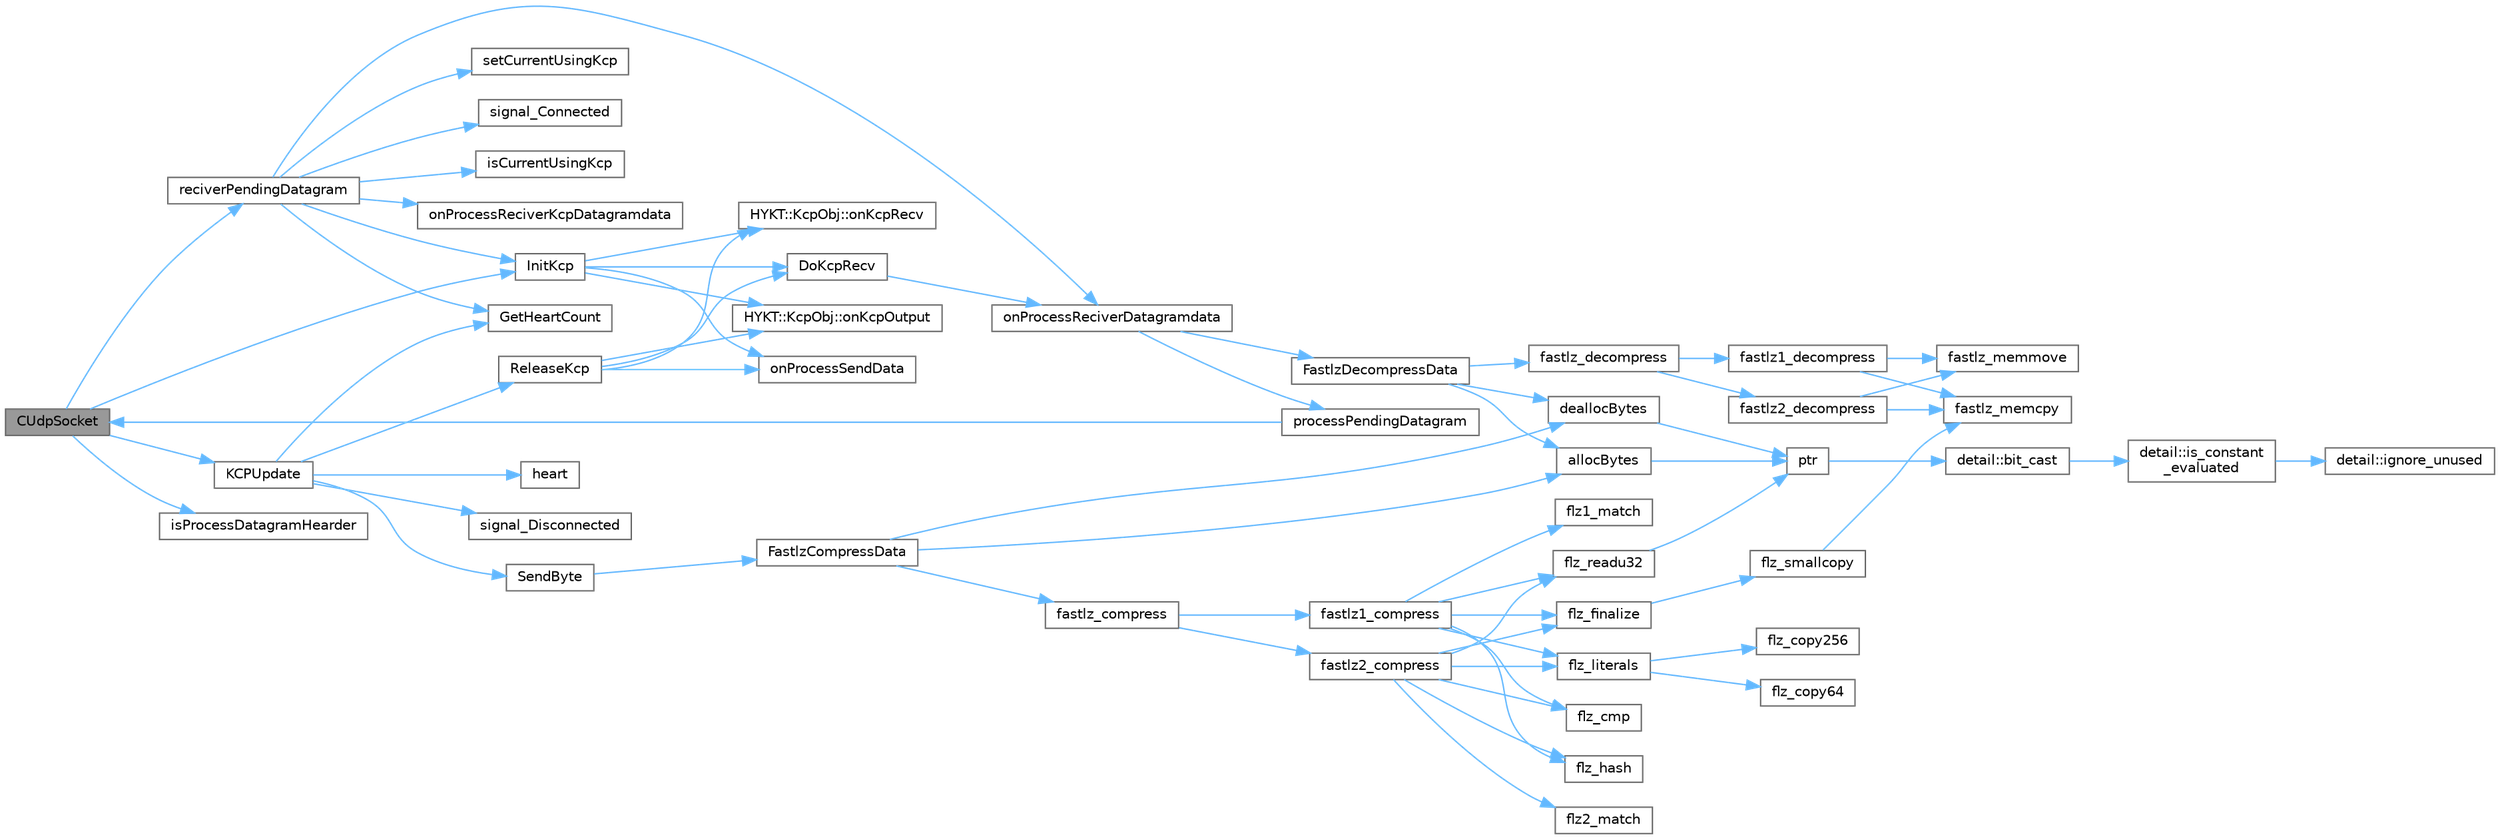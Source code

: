 digraph "CUdpSocket"
{
 // LATEX_PDF_SIZE
  bgcolor="transparent";
  edge [fontname=Helvetica,fontsize=10,labelfontname=Helvetica,labelfontsize=10];
  node [fontname=Helvetica,fontsize=10,shape=box,height=0.2,width=0.4];
  rankdir="LR";
  Node1 [id="Node000001",label="CUdpSocket",height=0.2,width=0.4,color="gray40", fillcolor="grey60", style="filled", fontcolor="black",tooltip="CUdpSocket::CUdpSocket"];
  Node1 -> Node2 [id="edge1_Node000001_Node000002",color="steelblue1",style="solid",tooltip=" "];
  Node2 [id="Node000002",label="InitKcp",height=0.2,width=0.4,color="grey40", fillcolor="white", style="filled",URL="$class_c_udp_socket.html#a893c83c649c1595b0027d14a705ef992",tooltip="初始Kcp"];
  Node2 -> Node3 [id="edge2_Node000002_Node000003",color="steelblue1",style="solid",tooltip=" "];
  Node3 [id="Node000003",label="DoKcpRecv",height=0.2,width=0.4,color="grey40", fillcolor="white", style="filled",URL="$class_c_udp_socket.html#a235c0d71fb7596cf053147501ee3b865",tooltip="kcp转换后消息处理"];
  Node3 -> Node4 [id="edge3_Node000003_Node000004",color="steelblue1",style="solid",tooltip=" "];
  Node4 [id="Node000004",label="onProcessReciverDatagramdata",height=0.2,width=0.4,color="grey40", fillcolor="white", style="filled",URL="$class_c_udp_socket.html#a0d607b7e6a1c94cc87f8e8a4acc50a33",tooltip="处理接收到的报文"];
  Node4 -> Node5 [id="edge4_Node000004_Node000005",color="steelblue1",style="solid",tooltip=" "];
  Node5 [id="Node000005",label="FastlzDecompressData",height=0.2,width=0.4,color="grey40", fillcolor="white", style="filled",URL="$common_8cpp.html#a4a392b934d85ed54106c471cad69665d",tooltip="fastlz 解压数据。"];
  Node5 -> Node6 [id="edge5_Node000005_Node000006",color="steelblue1",style="solid",tooltip=" "];
  Node6 [id="Node000006",label="allocBytes",height=0.2,width=0.4,color="grey40", fillcolor="white", style="filled",URL="$_ned_allocator_impl_8cpp.html#af15278d7a4bba22072363abe7b04fb1e",tooltip="分配指定大小的内存"];
  Node6 -> Node7 [id="edge6_Node000006_Node000007",color="steelblue1",style="solid",tooltip=" "];
  Node7 [id="Node000007",label="ptr",height=0.2,width=0.4,color="grey40", fillcolor="white", style="filled",URL="$format_8h.html#adb6e274f8eb0b74b2865215e1b49c535",tooltip="Converts p to const void* for pointer formatting."];
  Node7 -> Node8 [id="edge7_Node000007_Node000008",color="steelblue1",style="solid",tooltip=" "];
  Node8 [id="Node000008",label="detail::bit_cast",height=0.2,width=0.4,color="grey40", fillcolor="white", style="filled",URL="$namespacedetail.html#a68cc0da968a823f01db50bc3958c996a",tooltip=" "];
  Node8 -> Node9 [id="edge8_Node000008_Node000009",color="steelblue1",style="solid",tooltip=" "];
  Node9 [id="Node000009",label="detail::is_constant\l_evaluated",height=0.2,width=0.4,color="grey40", fillcolor="white", style="filled",URL="$namespacedetail.html#aa88c553e0935b1aa6f21ac8045cf2335",tooltip=" "];
  Node9 -> Node10 [id="edge9_Node000009_Node000010",color="steelblue1",style="solid",tooltip=" "];
  Node10 [id="Node000010",label="detail::ignore_unused",height=0.2,width=0.4,color="grey40", fillcolor="white", style="filled",URL="$namespacedetail.html#a039aa82d5bc3557c97ae98da6aec04ce",tooltip=" "];
  Node5 -> Node11 [id="edge10_Node000005_Node000011",color="steelblue1",style="solid",tooltip=" "];
  Node11 [id="Node000011",label="deallocBytes",height=0.2,width=0.4,color="grey40", fillcolor="white", style="filled",URL="$_ned_allocator_impl_8cpp.html#a394ed5305e19853a8aa9203cdea51dd7",tooltip="释放内存"];
  Node11 -> Node7 [id="edge11_Node000011_Node000007",color="steelblue1",style="solid",tooltip=" "];
  Node5 -> Node12 [id="edge12_Node000005_Node000012",color="steelblue1",style="solid",tooltip=" "];
  Node12 [id="Node000012",label="fastlz_decompress",height=0.2,width=0.4,color="grey40", fillcolor="white", style="filled",URL="$fastlz_8c.html#a6cce72f3099f53d0cc244162180166b3",tooltip="通用解压缩函数"];
  Node12 -> Node13 [id="edge13_Node000012_Node000013",color="steelblue1",style="solid",tooltip=" "];
  Node13 [id="Node000013",label="fastlz1_decompress",height=0.2,width=0.4,color="grey40", fillcolor="white", style="filled",URL="$fastlz_8c.html#a5ae23e2c48377d079b775e6987518099",tooltip="级别 1 解压缩实现"];
  Node13 -> Node14 [id="edge14_Node000013_Node000014",color="steelblue1",style="solid",tooltip=" "];
  Node14 [id="Node000014",label="fastlz_memcpy",height=0.2,width=0.4,color="grey40", fillcolor="white", style="filled",URL="$fastlz_8c.html#a95d18238c9acb9ac4e0748cb7a14527f",tooltip="内存复制函数"];
  Node13 -> Node15 [id="edge15_Node000013_Node000015",color="steelblue1",style="solid",tooltip=" "];
  Node15 [id="Node000015",label="fastlz_memmove",height=0.2,width=0.4,color="grey40", fillcolor="white", style="filled",URL="$fastlz_8c.html#a5e118747cf5e94edea9db2538d4d2fb6",tooltip="自定义内存移动函数"];
  Node12 -> Node16 [id="edge16_Node000012_Node000016",color="steelblue1",style="solid",tooltip=" "];
  Node16 [id="Node000016",label="fastlz2_decompress",height=0.2,width=0.4,color="grey40", fillcolor="white", style="filled",URL="$fastlz_8c.html#a966be4548712ef5cac9708929f199976",tooltip="级别 2 解压缩实现"];
  Node16 -> Node14 [id="edge17_Node000016_Node000014",color="steelblue1",style="solid",tooltip=" "];
  Node16 -> Node15 [id="edge18_Node000016_Node000015",color="steelblue1",style="solid",tooltip=" "];
  Node4 -> Node17 [id="edge19_Node000004_Node000017",color="steelblue1",style="solid",tooltip=" "];
  Node17 [id="Node000017",label="processPendingDatagram",height=0.2,width=0.4,color="grey40", fillcolor="white", style="filled",URL="$class_c_udp_socket.html#a643a52e771c46331915a2a817f8daefe",tooltip="处理接收到的消息"];
  Node17 -> Node1 [id="edge20_Node000017_Node000001",color="steelblue1",style="solid",tooltip=" "];
  Node2 -> Node18 [id="edge21_Node000002_Node000018",color="steelblue1",style="solid",tooltip=" "];
  Node18 [id="Node000018",label="HYKT::KcpObj::onKcpOutput",height=0.2,width=0.4,color="grey40", fillcolor="white", style="filled",URL="$class_h_y_k_t_1_1_kcp_obj.html#a4afabda74d00710ab2dbd9e141d36a7a",tooltip=" "];
  Node2 -> Node19 [id="edge22_Node000002_Node000019",color="steelblue1",style="solid",tooltip=" "];
  Node19 [id="Node000019",label="HYKT::KcpObj::onKcpRecv",height=0.2,width=0.4,color="grey40", fillcolor="white", style="filled",URL="$class_h_y_k_t_1_1_kcp_obj.html#ae6945bcd24f14c7c0e9667d8a7d5a396",tooltip=" "];
  Node2 -> Node20 [id="edge23_Node000002_Node000020",color="steelblue1",style="solid",tooltip=" "];
  Node20 [id="Node000020",label="onProcessSendData",height=0.2,width=0.4,color="grey40", fillcolor="white", style="filled",URL="$class_c_udp_socket.html#a09daa5dc8dd0e303411d308a2d676281",tooltip="处理发送报文"];
  Node1 -> Node21 [id="edge24_Node000001_Node000021",color="steelblue1",style="solid",tooltip=" "];
  Node21 [id="Node000021",label="isProcessDatagramHearder",height=0.2,width=0.4,color="grey40", fillcolor="white", style="filled",URL="$class_c_udp_socket.html#ac52372bf42443a554ca3ef371f817743",tooltip="得到一个信息是否处理完成"];
  Node1 -> Node22 [id="edge25_Node000001_Node000022",color="steelblue1",style="solid",tooltip=" "];
  Node22 [id="Node000022",label="KCPUpdate",height=0.2,width=0.4,color="grey40", fillcolor="white", style="filled",URL="$class_c_udp_socket.html#a13640ae10c35f12a456274c76e452fe9",tooltip=" "];
  Node22 -> Node23 [id="edge26_Node000022_Node000023",color="steelblue1",style="solid",tooltip=" "];
  Node23 [id="Node000023",label="GetHeartCount",height=0.2,width=0.4,color="grey40", fillcolor="white", style="filled",URL="$class_c_udp_socket.html#a2c4327ba0c99cf506f89461cdf06737f",tooltip="得到当前心跳计数"];
  Node22 -> Node24 [id="edge27_Node000022_Node000024",color="steelblue1",style="solid",tooltip=" "];
  Node24 [id="Node000024",label="heart",height=0.2,width=0.4,color="grey40", fillcolor="white", style="filled",URL="$class_c_udp_socket.html#a6145ba82911306580ae61d2b8044c512",tooltip="心跳计数"];
  Node22 -> Node25 [id="edge28_Node000022_Node000025",color="steelblue1",style="solid",tooltip=" "];
  Node25 [id="Node000025",label="ReleaseKcp",height=0.2,width=0.4,color="grey40", fillcolor="white", style="filled",URL="$class_c_udp_socket.html#aca586d38fa713cb0e8ac286b0b772e27",tooltip="释放Kcp"];
  Node25 -> Node3 [id="edge29_Node000025_Node000003",color="steelblue1",style="solid",tooltip=" "];
  Node25 -> Node18 [id="edge30_Node000025_Node000018",color="steelblue1",style="solid",tooltip=" "];
  Node25 -> Node19 [id="edge31_Node000025_Node000019",color="steelblue1",style="solid",tooltip=" "];
  Node25 -> Node20 [id="edge32_Node000025_Node000020",color="steelblue1",style="solid",tooltip=" "];
  Node22 -> Node26 [id="edge33_Node000022_Node000026",color="steelblue1",style="solid",tooltip=" "];
  Node26 [id="Node000026",label="SendByte",height=0.2,width=0.4,color="grey40", fillcolor="white", style="filled",URL="$class_c_udp_socket.html#a3e1a099823c321147e806486b8b5ace0",tooltip="发送报文(正常)"];
  Node26 -> Node27 [id="edge34_Node000026_Node000027",color="steelblue1",style="solid",tooltip=" "];
  Node27 [id="Node000027",label="FastlzCompressData",height=0.2,width=0.4,color="grey40", fillcolor="white", style="filled",URL="$common_8cpp.html#a18f079fdf22e51b397aecbc9b760de21",tooltip="fastlz 压缩数据。"];
  Node27 -> Node6 [id="edge35_Node000027_Node000006",color="steelblue1",style="solid",tooltip=" "];
  Node27 -> Node11 [id="edge36_Node000027_Node000011",color="steelblue1",style="solid",tooltip=" "];
  Node27 -> Node28 [id="edge37_Node000027_Node000028",color="steelblue1",style="solid",tooltip=" "];
  Node28 [id="Node000028",label="fastlz_compress",height=0.2,width=0.4,color="grey40", fillcolor="white", style="filled",URL="$fastlz_8c.html#aa8b12c16f2514c6cd2a6748a9d6bce4d",tooltip="通用压缩函数"];
  Node28 -> Node29 [id="edge38_Node000028_Node000029",color="steelblue1",style="solid",tooltip=" "];
  Node29 [id="Node000029",label="fastlz1_compress",height=0.2,width=0.4,color="grey40", fillcolor="white", style="filled",URL="$fastlz_8c.html#a1f149a66a870832b28adbd7a3e0464e3",tooltip="级别 1 压缩实现"];
  Node29 -> Node30 [id="edge39_Node000029_Node000030",color="steelblue1",style="solid",tooltip=" "];
  Node30 [id="Node000030",label="flz1_match",height=0.2,width=0.4,color="grey40", fillcolor="white", style="filled",URL="$fastlz_8c.html#ae3fa1b75c06606b5876ae53a208b0869",tooltip="级别 1 压缩的匹配编码"];
  Node29 -> Node31 [id="edge40_Node000029_Node000031",color="steelblue1",style="solid",tooltip=" "];
  Node31 [id="Node000031",label="flz_cmp",height=0.2,width=0.4,color="grey40", fillcolor="white", style="filled",URL="$fastlz_8c.html#a4734cddbda700701b928ea1c9462a280",tooltip="比较两个数据块"];
  Node29 -> Node32 [id="edge41_Node000029_Node000032",color="steelblue1",style="solid",tooltip=" "];
  Node32 [id="Node000032",label="flz_finalize",height=0.2,width=0.4,color="grey40", fillcolor="white", style="filled",URL="$fastlz_8c.html#aad3ee3ccbad499327027d24ea6140169",tooltip="最终字面量处理"];
  Node32 -> Node33 [id="edge42_Node000032_Node000033",color="steelblue1",style="solid",tooltip=" "];
  Node33 [id="Node000033",label="flz_smallcopy",height=0.2,width=0.4,color="grey40", fillcolor="white", style="filled",URL="$fastlz_8c.html#a741b9a31afd0f8c4a7d1409952d7497a",tooltip="小块数据复制"];
  Node33 -> Node14 [id="edge43_Node000033_Node000014",color="steelblue1",style="solid",tooltip=" "];
  Node29 -> Node34 [id="edge44_Node000029_Node000034",color="steelblue1",style="solid",tooltip=" "];
  Node34 [id="Node000034",label="flz_hash",height=0.2,width=0.4,color="grey40", fillcolor="white", style="filled",URL="$fastlz_8c.html#a68cbcb6b0d615ae53e2303a4a9b5ab70",tooltip="计算哈希值"];
  Node29 -> Node35 [id="edge45_Node000029_Node000035",color="steelblue1",style="solid",tooltip=" "];
  Node35 [id="Node000035",label="flz_literals",height=0.2,width=0.4,color="grey40", fillcolor="white", style="filled",URL="$fastlz_8c.html#a154d7b313ffcf534c30642f0af6d4641",tooltip="处理字面量数据"];
  Node35 -> Node36 [id="edge46_Node000035_Node000036",color="steelblue1",style="solid",tooltip=" "];
  Node36 [id="Node000036",label="flz_copy256",height=0.2,width=0.4,color="grey40", fillcolor="white", style="filled",URL="$fastlz_8c.html#a9f138722d5b4cca13b3dace840c7c458",tooltip="复制 256 位数据块"];
  Node35 -> Node37 [id="edge47_Node000035_Node000037",color="steelblue1",style="solid",tooltip=" "];
  Node37 [id="Node000037",label="flz_copy64",height=0.2,width=0.4,color="grey40", fillcolor="white", style="filled",URL="$fastlz_8c.html#a468c19b0a79f2f5c072cf17c5cc969a3",tooltip="复制 64 位数据块"];
  Node29 -> Node38 [id="edge48_Node000029_Node000038",color="steelblue1",style="solid",tooltip=" "];
  Node38 [id="Node000038",label="flz_readu32",height=0.2,width=0.4,color="grey40", fillcolor="white", style="filled",URL="$fastlz_8c.html#a840ac800deb7c00f2994ef2663819817",tooltip="读取 32 位无符号整数"];
  Node38 -> Node7 [id="edge49_Node000038_Node000007",color="steelblue1",style="solid",tooltip=" "];
  Node28 -> Node39 [id="edge50_Node000028_Node000039",color="steelblue1",style="solid",tooltip=" "];
  Node39 [id="Node000039",label="fastlz2_compress",height=0.2,width=0.4,color="grey40", fillcolor="white", style="filled",URL="$fastlz_8c.html#a06ae67595a80640a59169dfa4a5c8b44",tooltip="级别 2 压缩实现"];
  Node39 -> Node40 [id="edge51_Node000039_Node000040",color="steelblue1",style="solid",tooltip=" "];
  Node40 [id="Node000040",label="flz2_match",height=0.2,width=0.4,color="grey40", fillcolor="white", style="filled",URL="$fastlz_8c.html#a08ac84ecce13045966548dcfd8af87a9",tooltip="级别 2 压缩的匹配编码"];
  Node39 -> Node31 [id="edge52_Node000039_Node000031",color="steelblue1",style="solid",tooltip=" "];
  Node39 -> Node32 [id="edge53_Node000039_Node000032",color="steelblue1",style="solid",tooltip=" "];
  Node39 -> Node34 [id="edge54_Node000039_Node000034",color="steelblue1",style="solid",tooltip=" "];
  Node39 -> Node35 [id="edge55_Node000039_Node000035",color="steelblue1",style="solid",tooltip=" "];
  Node39 -> Node38 [id="edge56_Node000039_Node000038",color="steelblue1",style="solid",tooltip=" "];
  Node22 -> Node41 [id="edge57_Node000022_Node000041",color="steelblue1",style="solid",tooltip=" "];
  Node41 [id="Node000041",label="signal_Disconnected",height=0.2,width=0.4,color="grey40", fillcolor="white", style="filled",URL="$class_c_udp_socket.html#adec7532862d9d9fde62c8f2e19595a15",tooltip="处理连接断掉"];
  Node1 -> Node42 [id="edge58_Node000001_Node000042",color="steelblue1",style="solid",tooltip=" "];
  Node42 [id="Node000042",label="reciverPendingDatagram",height=0.2,width=0.4,color="grey40", fillcolor="white", style="filled",URL="$class_c_udp_socket.html#aec7b1554ec634e5cd21efe2ad61c1e47",tooltip=" "];
  Node42 -> Node23 [id="edge59_Node000042_Node000023",color="steelblue1",style="solid",tooltip=" "];
  Node42 -> Node2 [id="edge60_Node000042_Node000002",color="steelblue1",style="solid",tooltip=" "];
  Node42 -> Node43 [id="edge61_Node000042_Node000043",color="steelblue1",style="solid",tooltip=" "];
  Node43 [id="Node000043",label="isCurrentUsingKcp",height=0.2,width=0.4,color="grey40", fillcolor="white", style="filled",URL="$class_c_udp_socket.html#adc39678794f4673e111a2dc8c23b885b",tooltip="得到当前是否使用kcp"];
  Node42 -> Node4 [id="edge62_Node000042_Node000004",color="steelblue1",style="solid",tooltip=" "];
  Node42 -> Node44 [id="edge63_Node000042_Node000044",color="steelblue1",style="solid",tooltip=" "];
  Node44 [id="Node000044",label="onProcessReciverKcpDatagramdata",height=0.2,width=0.4,color="grey40", fillcolor="white", style="filled",URL="$class_c_udp_socket.html#aa2631ed02805f624d45dd1eb4cbf9545",tooltip="kcp处理接收到的报文"];
  Node42 -> Node45 [id="edge64_Node000042_Node000045",color="steelblue1",style="solid",tooltip=" "];
  Node45 [id="Node000045",label="setCurrentUsingKcp",height=0.2,width=0.4,color="grey40", fillcolor="white", style="filled",URL="$class_c_udp_socket.html#a57390bbbe6e3e9445a2f2c8d753c8643",tooltip="设置当前是否使用KCP"];
  Node42 -> Node46 [id="edge65_Node000042_Node000046",color="steelblue1",style="solid",tooltip=" "];
  Node46 [id="Node000046",label="signal_Connected",height=0.2,width=0.4,color="grey40", fillcolor="white", style="filled",URL="$class_c_udp_socket.html#a0e525392b5eaf4b32414abf70c4d655a",tooltip="处理连接成功"];
}
